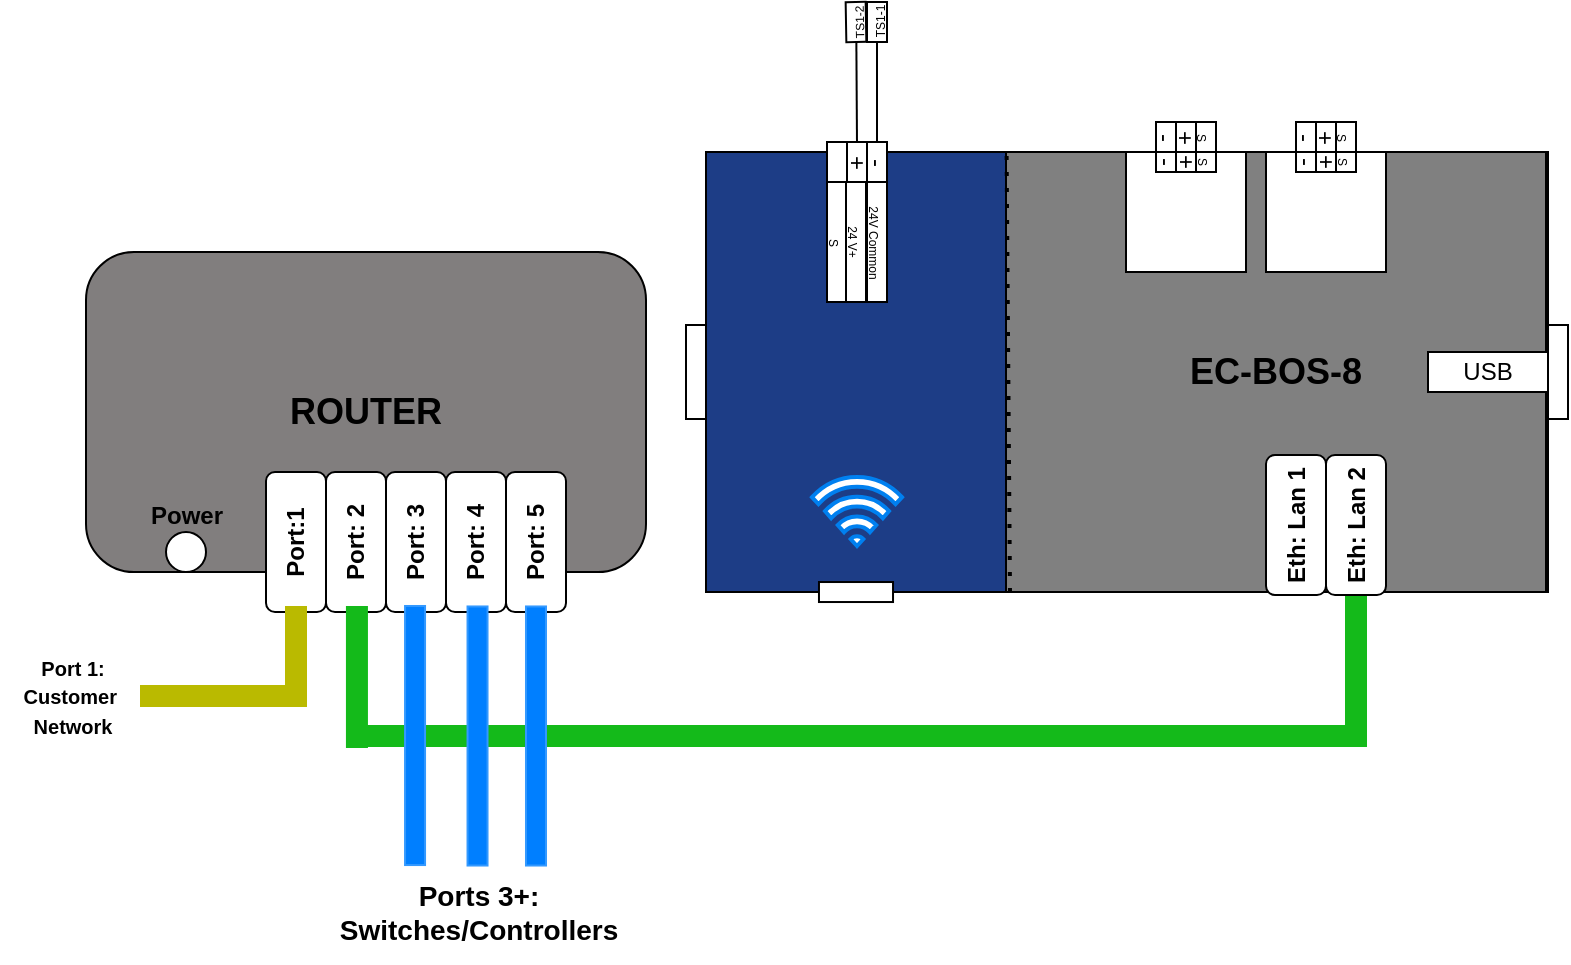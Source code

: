 <mxfile version="21.6.1" type="device">
  <diagram name="Page-1" id="SmXYeL52s2CfzjQr3O0h">
    <mxGraphModel dx="1036" dy="606" grid="1" gridSize="10" guides="1" tooltips="1" connect="1" arrows="1" fold="1" page="1" pageScale="1" pageWidth="850" pageHeight="1100" math="0" shadow="0">
      <root>
        <mxCell id="0" />
        <mxCell id="1" parent="0" />
        <mxCell id="djR4J-DLp6pO6Vdt1Eoc-52" value="&lt;b&gt;&lt;font style=&quot;font-size: 18px;&quot;&gt;EC-BOS-8&lt;/font&gt;&lt;/b&gt;" style="rounded=0;whiteSpace=wrap;html=1;fillColor=#1d3d86;" parent="1" vertex="1">
          <mxGeometry x="380" y="150" width="421" height="220" as="geometry" />
        </mxCell>
        <mxCell id="WzIMAAQ_V0X0fUGe2neu-1" value="&lt;b&gt;&lt;font style=&quot;font-size: 18px;&quot;&gt;EC-BOS-8&lt;/font&gt;&lt;/b&gt;" style="rounded=0;whiteSpace=wrap;html=1;fillColor=#808080;" vertex="1" parent="1">
          <mxGeometry x="530" y="150" width="270" height="220" as="geometry" />
        </mxCell>
        <mxCell id="djR4J-DLp6pO6Vdt1Eoc-22" value="&lt;font style=&quot;font-size: 18px;&quot;&gt;ROUTER&lt;/font&gt;" style="rounded=1;whiteSpace=wrap;html=1;fontStyle=1;fillColor=#817e7e;" parent="1" vertex="1">
          <mxGeometry x="70" y="200" width="280" height="160" as="geometry" />
        </mxCell>
        <mxCell id="djR4J-DLp6pO6Vdt1Eoc-23" value="&lt;span&gt;Port:1&lt;/span&gt;" style="rounded=1;whiteSpace=wrap;html=1;rotation=-90;fontStyle=1" parent="1" vertex="1">
          <mxGeometry x="140" y="330" width="70" height="30" as="geometry" />
        </mxCell>
        <mxCell id="djR4J-DLp6pO6Vdt1Eoc-24" value="Port: 2" style="rounded=1;whiteSpace=wrap;html=1;rotation=-90;fontStyle=1" parent="1" vertex="1">
          <mxGeometry x="170" y="330" width="70" height="30" as="geometry" />
        </mxCell>
        <mxCell id="djR4J-DLp6pO6Vdt1Eoc-25" value="Port: 3" style="rounded=1;whiteSpace=wrap;html=1;rotation=-90;fontStyle=1" parent="1" vertex="1">
          <mxGeometry x="200" y="330" width="70" height="30" as="geometry" />
        </mxCell>
        <mxCell id="djR4J-DLp6pO6Vdt1Eoc-26" value="Port: 4" style="rounded=1;whiteSpace=wrap;html=1;rotation=-90;fontStyle=1" parent="1" vertex="1">
          <mxGeometry x="230" y="330" width="70" height="30" as="geometry" />
        </mxCell>
        <mxCell id="djR4J-DLp6pO6Vdt1Eoc-27" value="Port: 5" style="rounded=1;whiteSpace=wrap;html=1;rotation=-90;fontStyle=1" parent="1" vertex="1">
          <mxGeometry x="260" y="330" width="70" height="30" as="geometry" />
        </mxCell>
        <mxCell id="djR4J-DLp6pO6Vdt1Eoc-29" value="" style="ellipse;whiteSpace=wrap;html=1;aspect=fixed;direction=south;fontStyle=1" parent="1" vertex="1">
          <mxGeometry x="110" y="340" width="20" height="20" as="geometry" />
        </mxCell>
        <mxCell id="djR4J-DLp6pO6Vdt1Eoc-30" value="Power" style="text;html=1;align=center;verticalAlign=middle;resizable=0;points=[];autosize=1;strokeColor=none;fillColor=none;fontStyle=1" parent="1" vertex="1">
          <mxGeometry x="90" y="317" width="60" height="30" as="geometry" />
        </mxCell>
        <mxCell id="djR4J-DLp6pO6Vdt1Eoc-41" value="" style="rounded=0;whiteSpace=wrap;html=1;strokeColor=#BABA00;fillColor=#BABA00;rotation=-90;fontStyle=1" parent="1" vertex="1">
          <mxGeometry x="150.47" y="397.03" width="49.06" height="10" as="geometry" />
        </mxCell>
        <mxCell id="djR4J-DLp6pO6Vdt1Eoc-42" value="" style="rounded=0;whiteSpace=wrap;html=1;strokeColor=#BABA00;fillColor=#BABA00;rotation=-180;fontStyle=1" parent="1" vertex="1">
          <mxGeometry x="97.5" y="417" width="82.5" height="10" as="geometry" />
        </mxCell>
        <mxCell id="djR4J-DLp6pO6Vdt1Eoc-44" value="&lt;span style=&quot;font-size: 10px;&quot;&gt;&lt;span&gt;Port 1:&lt;br&gt;Customer&amp;nbsp;&lt;br&gt;Network&lt;/span&gt;&lt;br&gt;&lt;/span&gt;" style="text;html=1;align=center;verticalAlign=middle;resizable=0;points=[];autosize=1;strokeColor=none;fillColor=none;fontStyle=1" parent="1" vertex="1">
          <mxGeometry x="27.5" y="392" width="70" height="60" as="geometry" />
        </mxCell>
        <mxCell id="djR4J-DLp6pO6Vdt1Eoc-45" value="" style="rounded=0;whiteSpace=wrap;html=1;strokeColor=#14BA1A;fillColor=#14BA1A;rotation=-90;fontStyle=1" parent="1" vertex="1">
          <mxGeometry x="170.47" y="407.5" width="70" height="10" as="geometry" />
        </mxCell>
        <mxCell id="djR4J-DLp6pO6Vdt1Eoc-46" value="" style="rounded=0;whiteSpace=wrap;html=1;strokeColor=#14BA1A;fillColor=#14BA1A;rotation=0;fontStyle=1" parent="1" vertex="1">
          <mxGeometry x="201" y="437" width="509" height="10" as="geometry" />
        </mxCell>
        <mxCell id="djR4J-DLp6pO6Vdt1Eoc-47" value="" style="rounded=0;whiteSpace=wrap;html=1;strokeColor=#14BA1A;fillColor=#14BA1A;rotation=-90;fontStyle=1" parent="1" vertex="1">
          <mxGeometry x="670" y="397.5" width="70" height="10" as="geometry" />
        </mxCell>
        <mxCell id="djR4J-DLp6pO6Vdt1Eoc-48" value="" style="rounded=0;whiteSpace=wrap;html=1;strokeColor=#3399FF;fillColor=#007FFF;rotation=-90;fontStyle=1" parent="1" vertex="1">
          <mxGeometry x="169.76" y="436.76" width="129.53" height="10" as="geometry" />
        </mxCell>
        <mxCell id="djR4J-DLp6pO6Vdt1Eoc-49" value="" style="rounded=0;whiteSpace=wrap;html=1;strokeColor=#3399FF;fillColor=#007FFF;rotation=-90;fontStyle=1" parent="1" vertex="1">
          <mxGeometry x="201" y="437" width="129.53" height="10" as="geometry" />
        </mxCell>
        <mxCell id="djR4J-DLp6pO6Vdt1Eoc-50" value="" style="rounded=0;whiteSpace=wrap;html=1;strokeColor=#3399FF;fillColor=#007FFF;rotation=-90;fontStyle=1" parent="1" vertex="1">
          <mxGeometry x="230.23" y="437" width="129.53" height="10" as="geometry" />
        </mxCell>
        <mxCell id="djR4J-DLp6pO6Vdt1Eoc-51" value="&lt;font style=&quot;font-size: 14px;&quot;&gt;&lt;span&gt;Ports 3+:&lt;br&gt;Switches/Controllers&lt;/span&gt;&lt;/font&gt;" style="text;html=1;align=center;verticalAlign=middle;resizable=0;points=[];autosize=1;strokeColor=none;fillColor=none;fontStyle=1" parent="1" vertex="1">
          <mxGeometry x="185.76" y="505" width="160" height="50" as="geometry" />
        </mxCell>
        <mxCell id="djR4J-DLp6pO6Vdt1Eoc-54" value="" style="html=1;verticalLabelPosition=bottom;align=center;labelBackgroundColor=#ffffff;verticalAlign=top;strokeWidth=2;strokeColor=#0080F0;shadow=0;dashed=0;shape=mxgraph.ios7.icons.wifi;pointerEvents=1" parent="1" vertex="1">
          <mxGeometry x="433" y="312.5" width="45" height="34.5" as="geometry" />
        </mxCell>
        <mxCell id="djR4J-DLp6pO6Vdt1Eoc-55" value="Eth: Lan 2" style="rounded=1;whiteSpace=wrap;html=1;rotation=-90;fontStyle=1" parent="1" vertex="1">
          <mxGeometry x="670" y="321.5" width="70" height="30" as="geometry" />
        </mxCell>
        <mxCell id="djR4J-DLp6pO6Vdt1Eoc-56" value="&lt;span&gt;Eth: Lan 1&lt;/span&gt;" style="rounded=1;whiteSpace=wrap;html=1;rotation=-90;fontStyle=1" parent="1" vertex="1">
          <mxGeometry x="640" y="321.5" width="70" height="30" as="geometry" />
        </mxCell>
        <mxCell id="djR4J-DLp6pO6Vdt1Eoc-58" value="USB" style="rounded=0;whiteSpace=wrap;html=1;" parent="1" vertex="1">
          <mxGeometry x="741" y="250" width="60" height="20" as="geometry" />
        </mxCell>
        <mxCell id="djR4J-DLp6pO6Vdt1Eoc-59" value="" style="rounded=0;whiteSpace=wrap;html=1;" parent="1" vertex="1">
          <mxGeometry x="801" y="236.5" width="10" height="47" as="geometry" />
        </mxCell>
        <mxCell id="djR4J-DLp6pO6Vdt1Eoc-60" value="" style="rounded=0;whiteSpace=wrap;html=1;" parent="1" vertex="1">
          <mxGeometry x="370" y="236.5" width="10" height="47" as="geometry" />
        </mxCell>
        <mxCell id="djR4J-DLp6pO6Vdt1Eoc-61" value="&lt;font style=&quot;font-size: 6px;&quot;&gt;S&lt;/font&gt;" style="rounded=0;whiteSpace=wrap;html=1;rotation=90;" parent="1" vertex="1">
          <mxGeometry x="415.5" y="190" width="60" height="10" as="geometry" />
        </mxCell>
        <mxCell id="djR4J-DLp6pO6Vdt1Eoc-62" value="&lt;font style=&quot;font-size: 6px;&quot;&gt;24V Common&lt;/font&gt;" style="rounded=0;whiteSpace=wrap;html=1;rotation=90;" parent="1" vertex="1">
          <mxGeometry x="435.5" y="190" width="60" height="10" as="geometry" />
        </mxCell>
        <mxCell id="djR4J-DLp6pO6Vdt1Eoc-63" value="&lt;font style=&quot;font-size: 6px;&quot;&gt;24 V+&lt;/font&gt;" style="rounded=0;whiteSpace=wrap;html=1;rotation=90;" parent="1" vertex="1">
          <mxGeometry x="425" y="190" width="60" height="10" as="geometry" />
        </mxCell>
        <mxCell id="djR4J-DLp6pO6Vdt1Eoc-65" value="-" style="rounded=0;whiteSpace=wrap;html=1;rotation=90;" parent="1" vertex="1">
          <mxGeometry x="455.5" y="150" width="20" height="10" as="geometry" />
        </mxCell>
        <mxCell id="djR4J-DLp6pO6Vdt1Eoc-66" value="+" style="rounded=0;whiteSpace=wrap;html=1;rotation=90;" parent="1" vertex="1">
          <mxGeometry x="445.5" y="150" width="20" height="10" as="geometry" />
        </mxCell>
        <mxCell id="djR4J-DLp6pO6Vdt1Eoc-67" value="" style="rounded=0;whiteSpace=wrap;html=1;rotation=90;" parent="1" vertex="1">
          <mxGeometry x="435.5" y="150" width="20" height="10" as="geometry" />
        </mxCell>
        <mxCell id="djR4J-DLp6pO6Vdt1Eoc-72" value="&lt;font style=&quot;font-size: 6px;&quot;&gt;TS1-2&lt;/font&gt;" style="rounded=0;whiteSpace=wrap;html=1;rotation=-91;" parent="1" vertex="1">
          <mxGeometry x="445" y="80" width="20" height="10" as="geometry" />
        </mxCell>
        <mxCell id="djR4J-DLp6pO6Vdt1Eoc-73" value="&lt;font style=&quot;font-size: 6px;&quot;&gt;TS1-1&lt;/font&gt;" style="rounded=0;whiteSpace=wrap;html=1;rotation=-90;" parent="1" vertex="1">
          <mxGeometry x="455.5" y="80" width="20" height="10" as="geometry" />
        </mxCell>
        <mxCell id="djR4J-DLp6pO6Vdt1Eoc-75" value="" style="endArrow=none;html=1;rounded=0;entryX=0;entryY=0.5;entryDx=0;entryDy=0;exitX=0;exitY=0.5;exitDx=0;exitDy=0;" parent="1" source="djR4J-DLp6pO6Vdt1Eoc-66" target="djR4J-DLp6pO6Vdt1Eoc-72" edge="1">
          <mxGeometry width="50" height="50" relative="1" as="geometry">
            <mxPoint x="520" y="160" as="sourcePoint" />
            <mxPoint x="570" y="110" as="targetPoint" />
          </mxGeometry>
        </mxCell>
        <mxCell id="djR4J-DLp6pO6Vdt1Eoc-76" value="" style="endArrow=none;html=1;rounded=0;entryX=0;entryY=0.5;entryDx=0;entryDy=0;exitX=0;exitY=0.5;exitDx=0;exitDy=0;" parent="1" source="djR4J-DLp6pO6Vdt1Eoc-65" target="djR4J-DLp6pO6Vdt1Eoc-73" edge="1">
          <mxGeometry width="50" height="50" relative="1" as="geometry">
            <mxPoint x="466" y="140" as="sourcePoint" />
            <mxPoint x="465" y="105" as="targetPoint" />
          </mxGeometry>
        </mxCell>
        <mxCell id="djR4J-DLp6pO6Vdt1Eoc-77" value="" style="rounded=0;whiteSpace=wrap;html=1;rotation=90;" parent="1" vertex="1">
          <mxGeometry x="450" y="351.5" width="10" height="37.03" as="geometry" />
        </mxCell>
        <mxCell id="djR4J-DLp6pO6Vdt1Eoc-78" value="" style="rounded=0;whiteSpace=wrap;html=1;" parent="1" vertex="1">
          <mxGeometry x="590" y="150" width="60" height="60" as="geometry" />
        </mxCell>
        <mxCell id="djR4J-DLp6pO6Vdt1Eoc-79" value="-" style="rounded=0;whiteSpace=wrap;html=1;rotation=90;" parent="1" vertex="1">
          <mxGeometry x="605" y="150" width="10" height="10" as="geometry" />
        </mxCell>
        <mxCell id="djR4J-DLp6pO6Vdt1Eoc-80" value="+" style="rounded=0;whiteSpace=wrap;html=1;rotation=90;" parent="1" vertex="1">
          <mxGeometry x="615" y="150" width="10" height="10" as="geometry" />
        </mxCell>
        <mxCell id="djR4J-DLp6pO6Vdt1Eoc-81" value="&lt;font style=&quot;font-size: 6px;&quot;&gt;S&lt;/font&gt;" style="rounded=0;whiteSpace=wrap;html=1;rotation=90;" parent="1" vertex="1">
          <mxGeometry x="625" y="150" width="10" height="10" as="geometry" />
        </mxCell>
        <mxCell id="djR4J-DLp6pO6Vdt1Eoc-86" value="-" style="rounded=0;whiteSpace=wrap;html=1;rotation=90;" parent="1" vertex="1">
          <mxGeometry x="602.5" y="137.5" width="15" height="10" as="geometry" />
        </mxCell>
        <mxCell id="djR4J-DLp6pO6Vdt1Eoc-87" value="+" style="rounded=0;whiteSpace=wrap;html=1;rotation=90;" parent="1" vertex="1">
          <mxGeometry x="612.5" y="137.5" width="15" height="10" as="geometry" />
        </mxCell>
        <mxCell id="djR4J-DLp6pO6Vdt1Eoc-88" value="&lt;font style=&quot;font-size: 6px;&quot;&gt;S&lt;/font&gt;" style="rounded=0;whiteSpace=wrap;html=1;rotation=90;" parent="1" vertex="1">
          <mxGeometry x="622.5" y="137.5" width="15" height="10" as="geometry" />
        </mxCell>
        <mxCell id="KCw2Ev28wdb6OkQWKryQ-1" value="" style="rounded=0;whiteSpace=wrap;html=1;" parent="1" vertex="1">
          <mxGeometry x="660" y="150" width="60" height="60" as="geometry" />
        </mxCell>
        <mxCell id="KCw2Ev28wdb6OkQWKryQ-2" value="-" style="rounded=0;whiteSpace=wrap;html=1;rotation=90;" parent="1" vertex="1">
          <mxGeometry x="675" y="150" width="10" height="10" as="geometry" />
        </mxCell>
        <mxCell id="KCw2Ev28wdb6OkQWKryQ-3" value="+" style="rounded=0;whiteSpace=wrap;html=1;rotation=90;" parent="1" vertex="1">
          <mxGeometry x="685" y="150" width="10" height="10" as="geometry" />
        </mxCell>
        <mxCell id="KCw2Ev28wdb6OkQWKryQ-4" value="&lt;font style=&quot;font-size: 6px;&quot;&gt;S&lt;/font&gt;" style="rounded=0;whiteSpace=wrap;html=1;rotation=90;" parent="1" vertex="1">
          <mxGeometry x="695" y="150" width="10" height="10" as="geometry" />
        </mxCell>
        <mxCell id="KCw2Ev28wdb6OkQWKryQ-5" value="-" style="rounded=0;whiteSpace=wrap;html=1;rotation=90;" parent="1" vertex="1">
          <mxGeometry x="672.5" y="137.5" width="15" height="10" as="geometry" />
        </mxCell>
        <mxCell id="KCw2Ev28wdb6OkQWKryQ-6" value="+" style="rounded=0;whiteSpace=wrap;html=1;rotation=90;" parent="1" vertex="1">
          <mxGeometry x="682.5" y="137.5" width="15" height="10" as="geometry" />
        </mxCell>
        <mxCell id="KCw2Ev28wdb6OkQWKryQ-7" value="&lt;font style=&quot;font-size: 6px;&quot;&gt;S&lt;/font&gt;" style="rounded=0;whiteSpace=wrap;html=1;rotation=90;" parent="1" vertex="1">
          <mxGeometry x="692.5" y="137.5" width="15" height="10" as="geometry" />
        </mxCell>
        <mxCell id="djR4J-DLp6pO6Vdt1Eoc-53" value="" style="endArrow=none;dashed=1;html=1;dashPattern=1 3;strokeWidth=2;rounded=0;entryX=0.357;entryY=0.003;entryDx=0;entryDy=0;entryPerimeter=0;" parent="1" target="djR4J-DLp6pO6Vdt1Eoc-52" edge="1">
          <mxGeometry width="50" height="50" relative="1" as="geometry">
            <mxPoint x="532" y="370" as="sourcePoint" />
            <mxPoint x="529.31" y="199.66" as="targetPoint" />
          </mxGeometry>
        </mxCell>
      </root>
    </mxGraphModel>
  </diagram>
</mxfile>
